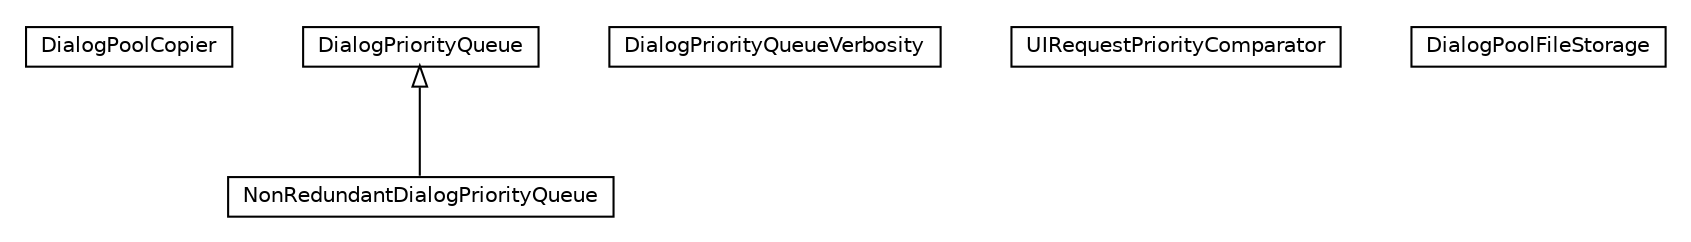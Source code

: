 #!/usr/local/bin/dot
#
# Class diagram 
# Generated by UMLGraph version R5_6-24-gf6e263 (http://www.umlgraph.org/)
#

digraph G {
	edge [fontname="Helvetica",fontsize=10,labelfontname="Helvetica",labelfontsize=10];
	node [fontname="Helvetica",fontsize=10,shape=plaintext];
	nodesep=0.25;
	ranksep=0.5;
	// org.universAAL.ui.dm.dialogManagement.DialogPoolCopier
	c1054840 [label=<<table title="org.universAAL.ui.dm.dialogManagement.DialogPoolCopier" border="0" cellborder="1" cellspacing="0" cellpadding="2" port="p" href="./DialogPoolCopier.html">
		<tr><td><table border="0" cellspacing="0" cellpadding="1">
<tr><td align="center" balign="center"> DialogPoolCopier </td></tr>
		</table></td></tr>
		</table>>, URL="./DialogPoolCopier.html", fontname="Helvetica", fontcolor="black", fontsize=10.0];
	// org.universAAL.ui.dm.dialogManagement.NonRedundantDialogPriorityQueue
	c1054841 [label=<<table title="org.universAAL.ui.dm.dialogManagement.NonRedundantDialogPriorityQueue" border="0" cellborder="1" cellspacing="0" cellpadding="2" port="p" href="./NonRedundantDialogPriorityQueue.html">
		<tr><td><table border="0" cellspacing="0" cellpadding="1">
<tr><td align="center" balign="center"> NonRedundantDialogPriorityQueue </td></tr>
		</table></td></tr>
		</table>>, URL="./NonRedundantDialogPriorityQueue.html", fontname="Helvetica", fontcolor="black", fontsize=10.0];
	// org.universAAL.ui.dm.dialogManagement.DialogPriorityQueueVerbosity
	c1054842 [label=<<table title="org.universAAL.ui.dm.dialogManagement.DialogPriorityQueueVerbosity" border="0" cellborder="1" cellspacing="0" cellpadding="2" port="p" href="./DialogPriorityQueueVerbosity.html">
		<tr><td><table border="0" cellspacing="0" cellpadding="1">
<tr><td align="center" balign="center"> DialogPriorityQueueVerbosity </td></tr>
		</table></td></tr>
		</table>>, URL="./DialogPriorityQueueVerbosity.html", fontname="Helvetica", fontcolor="black", fontsize=10.0];
	// org.universAAL.ui.dm.dialogManagement.DialogPriorityQueue
	c1054843 [label=<<table title="org.universAAL.ui.dm.dialogManagement.DialogPriorityQueue" border="0" cellborder="1" cellspacing="0" cellpadding="2" port="p" href="./DialogPriorityQueue.html">
		<tr><td><table border="0" cellspacing="0" cellpadding="1">
<tr><td align="center" balign="center"> DialogPriorityQueue </td></tr>
		</table></td></tr>
		</table>>, URL="./DialogPriorityQueue.html", fontname="Helvetica", fontcolor="black", fontsize=10.0];
	// org.universAAL.ui.dm.dialogManagement.UIRequestPriorityComparator
	c1054844 [label=<<table title="org.universAAL.ui.dm.dialogManagement.UIRequestPriorityComparator" border="0" cellborder="1" cellspacing="0" cellpadding="2" port="p" href="./UIRequestPriorityComparator.html">
		<tr><td><table border="0" cellspacing="0" cellpadding="1">
<tr><td align="center" balign="center"> UIRequestPriorityComparator </td></tr>
		</table></td></tr>
		</table>>, URL="./UIRequestPriorityComparator.html", fontname="Helvetica", fontcolor="black", fontsize=10.0];
	// org.universAAL.ui.dm.dialogManagement.DialogPoolFileStorage
	c1054845 [label=<<table title="org.universAAL.ui.dm.dialogManagement.DialogPoolFileStorage" border="0" cellborder="1" cellspacing="0" cellpadding="2" port="p" href="./DialogPoolFileStorage.html">
		<tr><td><table border="0" cellspacing="0" cellpadding="1">
<tr><td align="center" balign="center"> DialogPoolFileStorage </td></tr>
		</table></td></tr>
		</table>>, URL="./DialogPoolFileStorage.html", fontname="Helvetica", fontcolor="black", fontsize=10.0];
	//org.universAAL.ui.dm.dialogManagement.NonRedundantDialogPriorityQueue extends org.universAAL.ui.dm.dialogManagement.DialogPriorityQueue
	c1054843:p -> c1054841:p [dir=back,arrowtail=empty];
}


